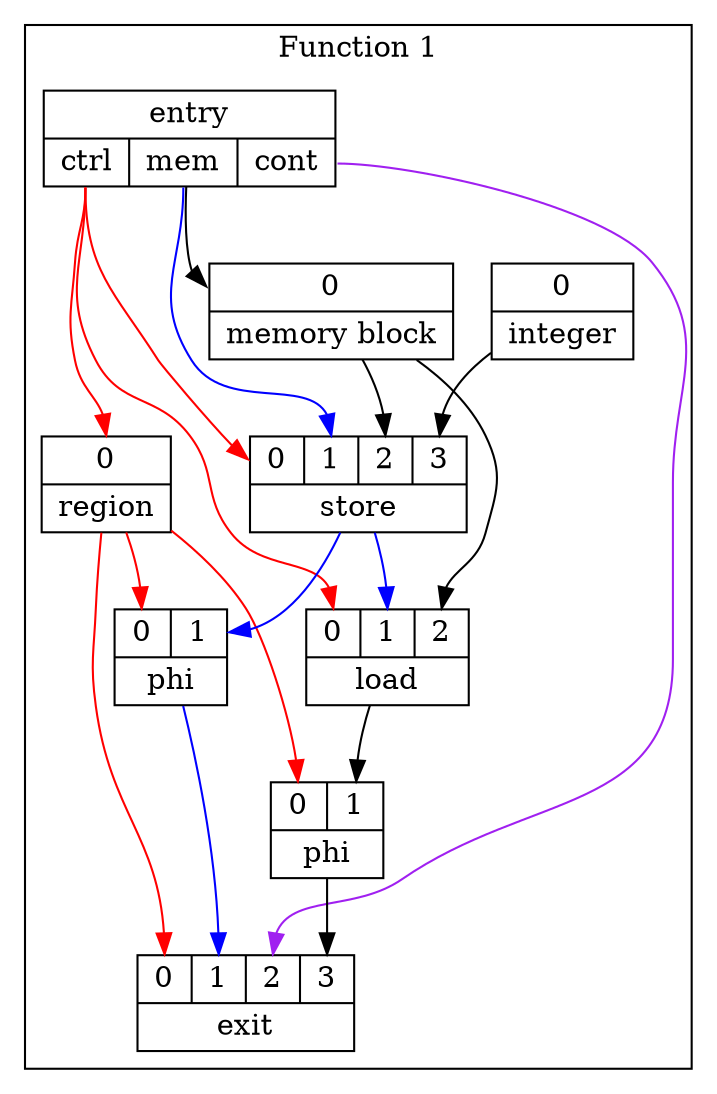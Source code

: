 digraph {
  node [style=filled, fillcolor=white]
  subgraph cluster_func1{
    label="Function 1"
    n2496007328832 [ordering=in, shape=record, tooltip="n10", label="{{<i0> 0|<i1> 1|<i2> 2|<i3> 3}|exit}"]
    n2496007328687 -> n2496007328832:i0 [color=red, edgetooltip="n8 -> n10"];
    n2496007328687 [ordering=in, shape=record, tooltip="n8", label="{{<i0> 0}|region}"]
    n2496007328112:p0 -> n2496007328687:i0 [weight=2., color=red, edgetooltip="PROJECTION n0 -> p1 -> n8"];
    n2496007328759 -> n2496007328832:i1 [color=blue, edgetooltip="n9 -> n10"];
    n2496007328759 [ordering=in, shape=record, tooltip="n9", label="{{<i0> 0|<i1> 1}|phi}"]
    n2496007328687 -> n2496007328759:i0 [color=red, edgetooltip="n8 -> n9"];
    n2496007328517 -> n2496007328759:i1 [color=blue, edgetooltip="n6 -> n9"];
    n2496007328517 [ordering=in, shape=record, tooltip="n6", label="{{<i0> 0|<i1> 1|<i2> 2|<i3> 3}|store}"]
    n2496007328112:p0 -> n2496007328517:i0 [weight=2., color=red, edgetooltip="PROJECTION n0 -> p1 -> n6"];
    n2496007328112:p1 -> n2496007328517:i1 [weight=2., color=blue, edgetooltip="PROJECTION n0 -> p2 -> n6"];
    n2496007328379 -> n2496007328517:i2 [color=black, edgetooltip="n4 -> n6"];
    n2496007328379 [ordering=in, shape=record, tooltip="n4", label="{{<i0> 0}|memory block}"]
    n2496007328112 -> n2496007328379:i0 [color=black, edgetooltip="n0 -> n4"];
    n2496007328112 [ordering=in, shape=record, tooltip="n0", label="{entry|{<p0> ctrl|<p1> mem|<p2> cont}}"]
    n2496007328445 -> n2496007328517:i3 [color=black, edgetooltip="n5 -> n6"];
    n2496007328445 [ordering=in, shape=record, tooltip="n5", label="{{<i0> 0}|integer}"]
    n2496007328112:p2 -> n2496007328832:i2 [weight=2., color=purple, edgetooltip="PROJECTION n0 -> p3 -> n10"];
    n2496007328921 -> n2496007328832:i3 [color=black, edgetooltip="n11 -> n10"];
    n2496007328921 [ordering=in, shape=record, tooltip="n11", label="{{<i0> 0|<i1> 1}|phi}"]
    n2496007328687 -> n2496007328921:i0 [color=red, edgetooltip="n8 -> n11"];
    n2496007328606 -> n2496007328921:i1 [color=black, edgetooltip="n7 -> n11"];
    n2496007328606 [ordering=in, shape=record, tooltip="n7", label="{{<i0> 0|<i1> 1|<i2> 2}|load}"]
    n2496007328112:p0 -> n2496007328606:i0 [weight=2., color=red, edgetooltip="PROJECTION n0 -> p1 -> n7"];
    n2496007328517 -> n2496007328606:i1 [color=blue, edgetooltip="n6 -> n7"];
    n2496007328379 -> n2496007328606:i2 [color=black, edgetooltip="n4 -> n7"];
  }
}
